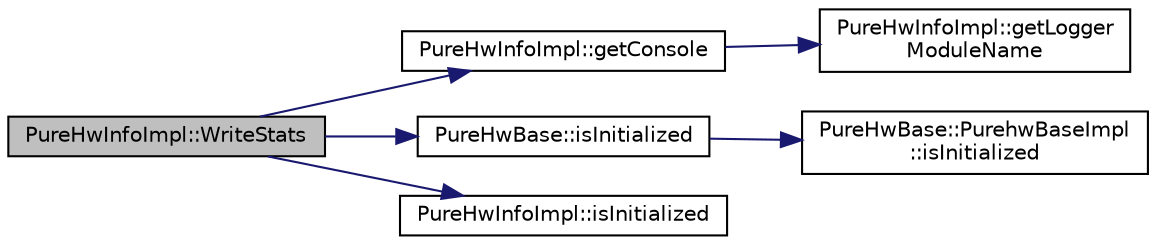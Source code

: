 digraph "PureHwInfoImpl::WriteStats"
{
 // LATEX_PDF_SIZE
  edge [fontname="Helvetica",fontsize="10",labelfontname="Helvetica",labelfontsize="10"];
  node [fontname="Helvetica",fontsize="10",shape=record];
  rankdir="LR";
  Node1 [label="PureHwInfoImpl::WriteStats",height=0.2,width=0.4,color="black", fillcolor="grey75", style="filled", fontcolor="black",tooltip="Writes statistics to the console."];
  Node1 -> Node2 [color="midnightblue",fontsize="10",style="solid",fontname="Helvetica"];
  Node2 [label="PureHwInfoImpl::getConsole",height=0.2,width=0.4,color="black", fillcolor="white", style="filled",URL="$class_pure_hw_info_impl.html#a9a76078c4ffa06d7641af9c2fc0ed014",tooltip="Returns access to console preset with logger module name as this class."];
  Node2 -> Node3 [color="midnightblue",fontsize="10",style="solid",fontname="Helvetica"];
  Node3 [label="PureHwInfoImpl::getLogger\lModuleName",height=0.2,width=0.4,color="black", fillcolor="white", style="filled",URL="$class_pure_hw_info_impl.html#a6281ca9a77ccf51f09f6918e3f4943b5",tooltip="Returns the logger module name of this class."];
  Node1 -> Node4 [color="midnightblue",fontsize="10",style="solid",fontname="Helvetica"];
  Node4 [label="PureHwBase::isInitialized",height=0.2,width=0.4,color="black", fillcolor="white", style="filled",URL="$class_pure_hw_base.html#a9b43b708c80cc54e9b14328f7ec8f783",tooltip="Returns whether the instance is successfully initialized."];
  Node4 -> Node5 [color="midnightblue",fontsize="10",style="solid",fontname="Helvetica"];
  Node5 [label="PureHwBase::PurehwBaseImpl\l::isInitialized",height=0.2,width=0.4,color="black", fillcolor="white", style="filled",URL="$class_pure_hw_base_1_1_purehw_base_impl.html#a4bc9a5eb138fb0708fbaaa8b09ffc52a",tooltip="Returns whether the instance is successfully initialized."];
  Node1 -> Node6 [color="midnightblue",fontsize="10",style="solid",fontname="Helvetica"];
  Node6 [label="PureHwInfoImpl::isInitialized",height=0.2,width=0.4,color="black", fillcolor="white", style="filled",URL="$class_pure_hw_info_impl.html#a252f2cf58737ac044690078fc0dd4e41",tooltip="Returns whether the singleton instance is successfully initialized."];
}

